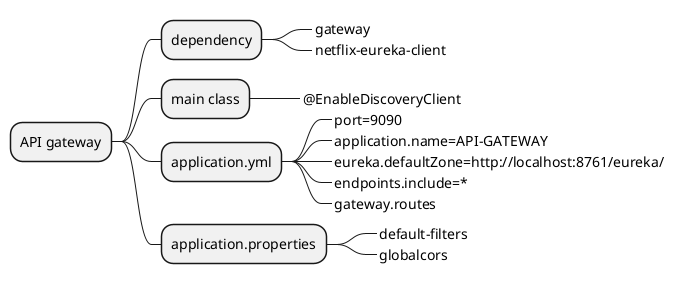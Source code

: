 @startmindmap
* API gateway
** dependency
***_ gateway
***_ netflix-eureka-client
** main class
***_ @EnableDiscoveryClient
** application.yml
***_ port=9090
***_ application.name=API-GATEWAY
***_ eureka.defaultZone=http://localhost:8761/eureka/
***_ endpoints.include=*
***_ gateway.routes

** application.properties
***_ default-filters
***_ globalcors
@endmindmap
